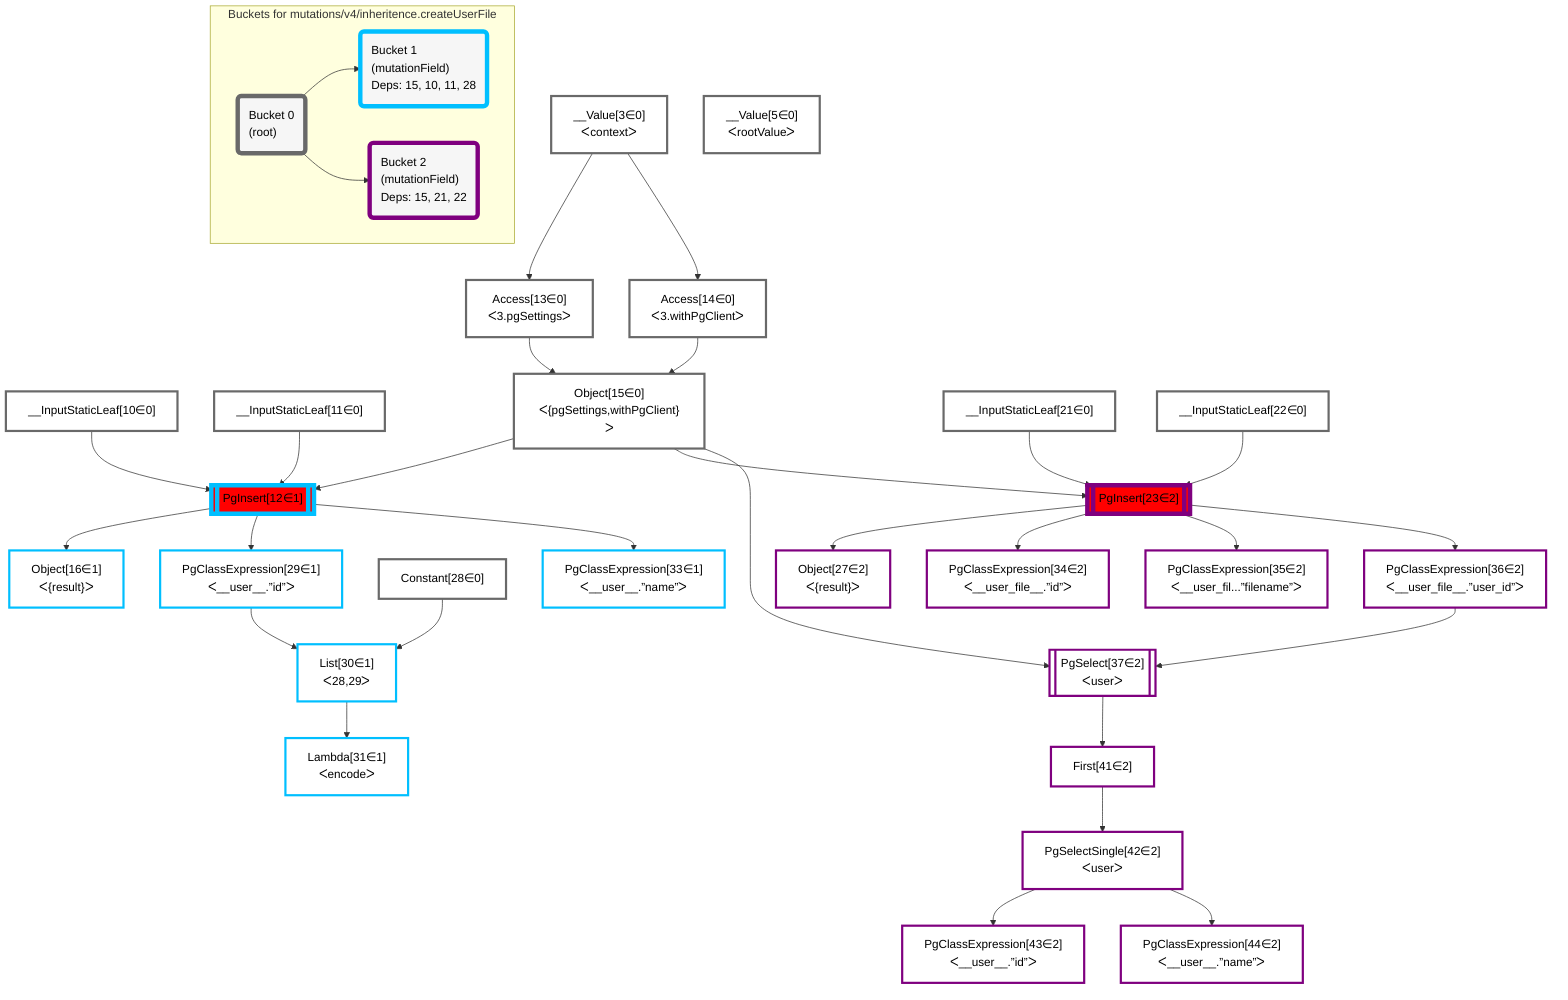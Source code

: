 graph TD
    classDef path fill:#eee,stroke:#000,color:#000
    classDef plan fill:#fff,stroke-width:3px,color:#000
    classDef itemplan fill:#fff,stroke-width:6px,color:#000
    classDef sideeffectplan fill:#f00,stroke-width:6px,color:#000
    classDef bucket fill:#f6f6f6,color:#000,stroke-width:6px,text-align:left


    %% define steps
    __Value3["__Value[3∈0]<br />ᐸcontextᐳ"]:::plan
    __Value5["__Value[5∈0]<br />ᐸrootValueᐳ"]:::plan
    __InputStaticLeaf10["__InputStaticLeaf[10∈0]"]:::plan
    __InputStaticLeaf11["__InputStaticLeaf[11∈0]"]:::plan
    Access13["Access[13∈0]<br />ᐸ3.pgSettingsᐳ"]:::plan
    Access14["Access[14∈0]<br />ᐸ3.withPgClientᐳ"]:::plan
    Object15["Object[15∈0]<br />ᐸ{pgSettings,withPgClient}ᐳ"]:::plan
    PgInsert12[["PgInsert[12∈1]"]]:::sideeffectplan
    Object16["Object[16∈1]<br />ᐸ{result}ᐳ"]:::plan
    __InputStaticLeaf21["__InputStaticLeaf[21∈0]"]:::plan
    __InputStaticLeaf22["__InputStaticLeaf[22∈0]"]:::plan
    PgInsert23[["PgInsert[23∈2]"]]:::sideeffectplan
    Object27["Object[27∈2]<br />ᐸ{result}ᐳ"]:::plan
    Constant28["Constant[28∈0]"]:::plan
    PgClassExpression29["PgClassExpression[29∈1]<br />ᐸ__user__.”id”ᐳ"]:::plan
    List30["List[30∈1]<br />ᐸ28,29ᐳ"]:::plan
    Lambda31["Lambda[31∈1]<br />ᐸencodeᐳ"]:::plan
    PgClassExpression33["PgClassExpression[33∈1]<br />ᐸ__user__.”name”ᐳ"]:::plan
    PgClassExpression34["PgClassExpression[34∈2]<br />ᐸ__user_file__.”id”ᐳ"]:::plan
    PgClassExpression35["PgClassExpression[35∈2]<br />ᐸ__user_fil...”filename”ᐳ"]:::plan
    PgClassExpression36["PgClassExpression[36∈2]<br />ᐸ__user_file__.”user_id”ᐳ"]:::plan
    PgSelect37[["PgSelect[37∈2]<br />ᐸuserᐳ"]]:::plan
    First41["First[41∈2]"]:::plan
    PgSelectSingle42["PgSelectSingle[42∈2]<br />ᐸuserᐳ"]:::plan
    PgClassExpression43["PgClassExpression[43∈2]<br />ᐸ__user__.”id”ᐳ"]:::plan
    PgClassExpression44["PgClassExpression[44∈2]<br />ᐸ__user__.”name”ᐳ"]:::plan

    %% plan dependencies
    __Value3 --> Access13
    __Value3 --> Access14
    Access13 & Access14 --> Object15
    Object15 & __InputStaticLeaf10 & __InputStaticLeaf11 --> PgInsert12
    PgInsert12 --> Object16
    Object15 & __InputStaticLeaf21 & __InputStaticLeaf22 --> PgInsert23
    PgInsert23 --> Object27
    PgInsert12 --> PgClassExpression29
    Constant28 & PgClassExpression29 --> List30
    List30 --> Lambda31
    PgInsert12 --> PgClassExpression33
    PgInsert23 --> PgClassExpression34
    PgInsert23 --> PgClassExpression35
    PgInsert23 --> PgClassExpression36
    Object15 & PgClassExpression36 --> PgSelect37
    PgSelect37 --> First41
    First41 --> PgSelectSingle42
    PgSelectSingle42 --> PgClassExpression43
    PgSelectSingle42 --> PgClassExpression44

    %% plan-to-path relationships

    subgraph "Buckets for mutations/v4/inheritence.createUserFile"
    Bucket0("Bucket 0<br />(root)"):::bucket
    classDef bucket0 stroke:#696969
    class Bucket0,__Value3,__Value5,__InputStaticLeaf10,__InputStaticLeaf11,Access13,Access14,Object15,__InputStaticLeaf21,__InputStaticLeaf22,Constant28 bucket0
    Bucket1("Bucket 1<br />(mutationField)<br />Deps: 15, 10, 11, 28"):::bucket
    classDef bucket1 stroke:#00bfff
    class Bucket1,PgInsert12,Object16,PgClassExpression29,List30,Lambda31,PgClassExpression33 bucket1
    Bucket2("Bucket 2<br />(mutationField)<br />Deps: 15, 21, 22"):::bucket
    classDef bucket2 stroke:#7f007f
    class Bucket2,PgInsert23,Object27,PgClassExpression34,PgClassExpression35,PgClassExpression36,PgSelect37,First41,PgSelectSingle42,PgClassExpression43,PgClassExpression44 bucket2
    Bucket0 --> Bucket1 & Bucket2
    end